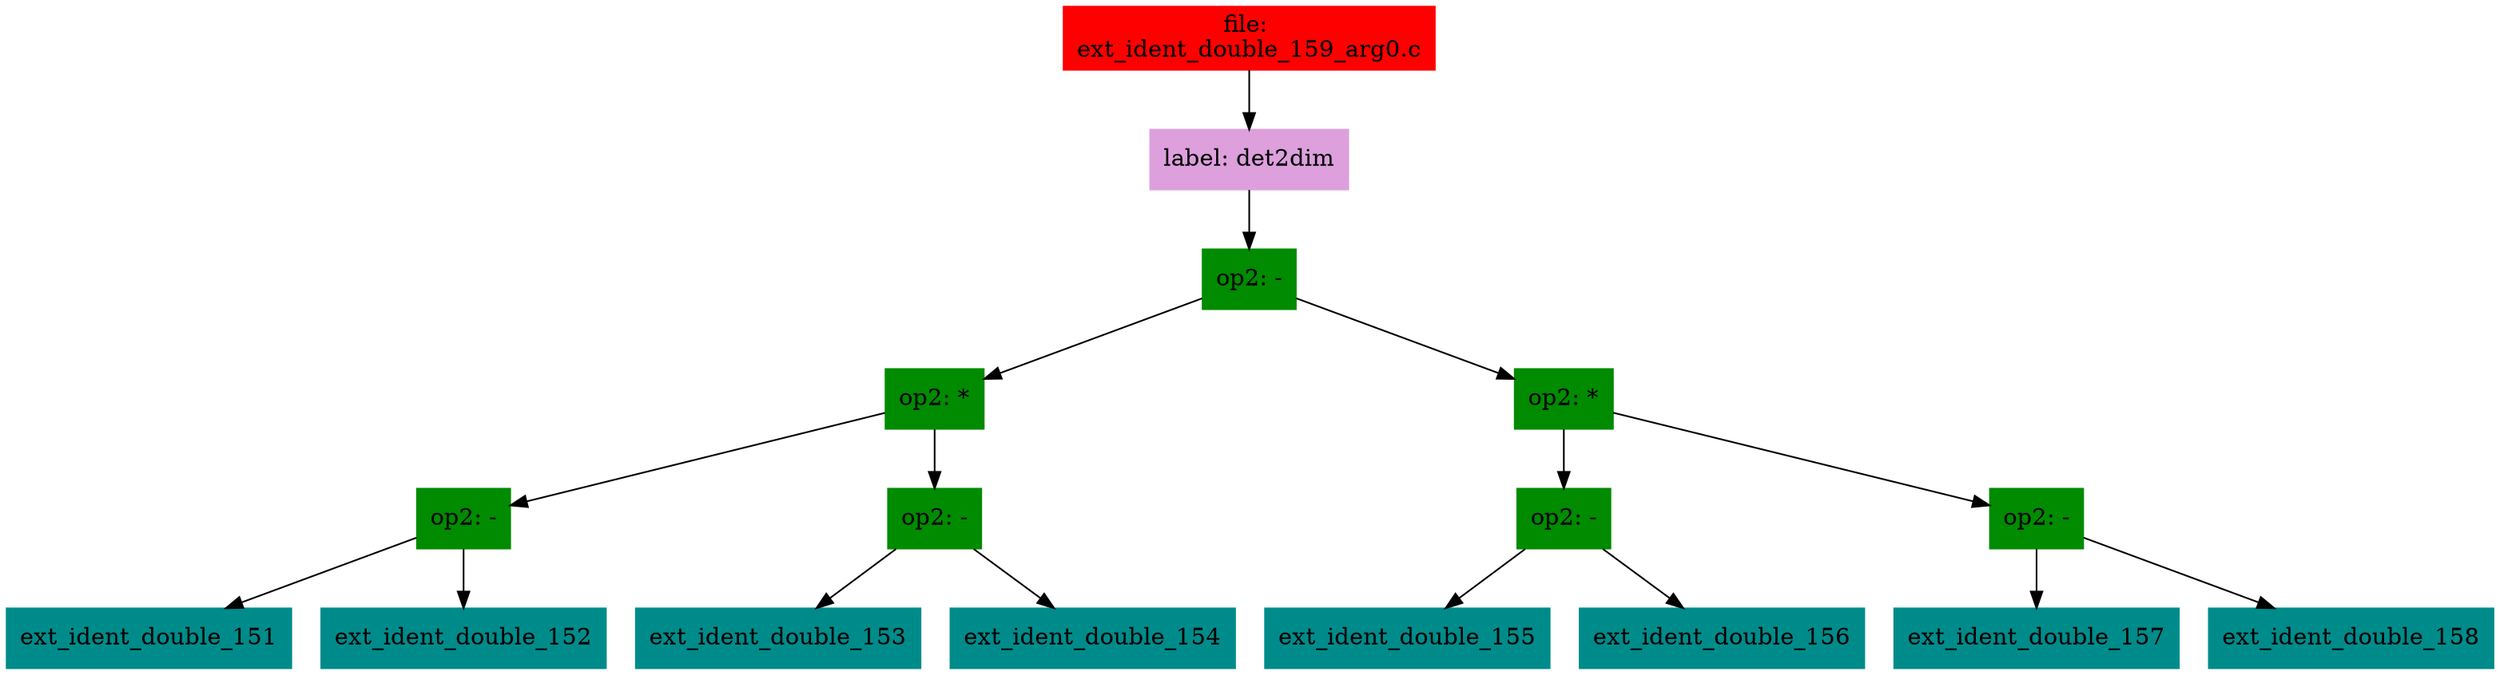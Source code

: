 digraph G {
node [shape=box]

0 [label="file: 
ext_ident_double_159_arg0.c",color=red, style=filled]
1 [label="label: det2dim",color=plum, style=filled]
0 -> 1
2 [label="op2: -",color=green4, style=filled]
1 -> 2
3 [label="op2: *",color=green4, style=filled]
2 -> 3
4 [label="op2: -",color=green4, style=filled]
3 -> 4
5 [label="ext_ident_double_151",color=cyan4, style=filled]
4 -> 5
10 [label="ext_ident_double_152",color=cyan4, style=filled]
4 -> 10
15 [label="op2: -",color=green4, style=filled]
3 -> 15
16 [label="ext_ident_double_153",color=cyan4, style=filled]
15 -> 16
23 [label="ext_ident_double_154",color=cyan4, style=filled]
15 -> 23
30 [label="op2: *",color=green4, style=filled]
2 -> 30
31 [label="op2: -",color=green4, style=filled]
30 -> 31
32 [label="ext_ident_double_155",color=cyan4, style=filled]
31 -> 32
39 [label="ext_ident_double_156",color=cyan4, style=filled]
31 -> 39
46 [label="op2: -",color=green4, style=filled]
30 -> 46
47 [label="ext_ident_double_157",color=cyan4, style=filled]
46 -> 47
52 [label="ext_ident_double_158",color=cyan4, style=filled]
46 -> 52


}

